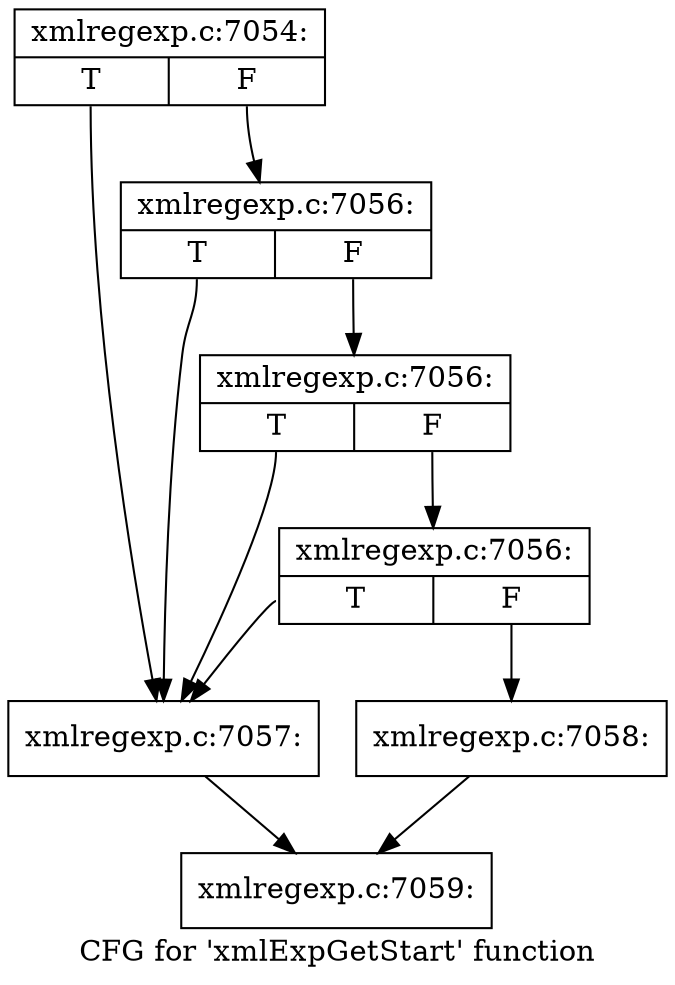 digraph "CFG for 'xmlExpGetStart' function" {
	label="CFG for 'xmlExpGetStart' function";

	Node0x39e05f0 [shape=record,label="{xmlregexp.c:7054:|{<s0>T|<s1>F}}"];
	Node0x39e05f0:s0 -> Node0x39e8270;
	Node0x39e05f0:s1 -> Node0x39e8410;
	Node0x39e8410 [shape=record,label="{xmlregexp.c:7056:|{<s0>T|<s1>F}}"];
	Node0x39e8410:s0 -> Node0x39e8270;
	Node0x39e8410:s1 -> Node0x39e8390;
	Node0x39e8390 [shape=record,label="{xmlregexp.c:7056:|{<s0>T|<s1>F}}"];
	Node0x39e8390:s0 -> Node0x39e8270;
	Node0x39e8390:s1 -> Node0x39e8310;
	Node0x39e8310 [shape=record,label="{xmlregexp.c:7056:|{<s0>T|<s1>F}}"];
	Node0x39e8310:s0 -> Node0x39e8270;
	Node0x39e8310:s1 -> Node0x39e82c0;
	Node0x39e8270 [shape=record,label="{xmlregexp.c:7057:}"];
	Node0x39e8270 -> Node0x39e1ff0;
	Node0x39e82c0 [shape=record,label="{xmlregexp.c:7058:}"];
	Node0x39e82c0 -> Node0x39e1ff0;
	Node0x39e1ff0 [shape=record,label="{xmlregexp.c:7059:}"];
}
